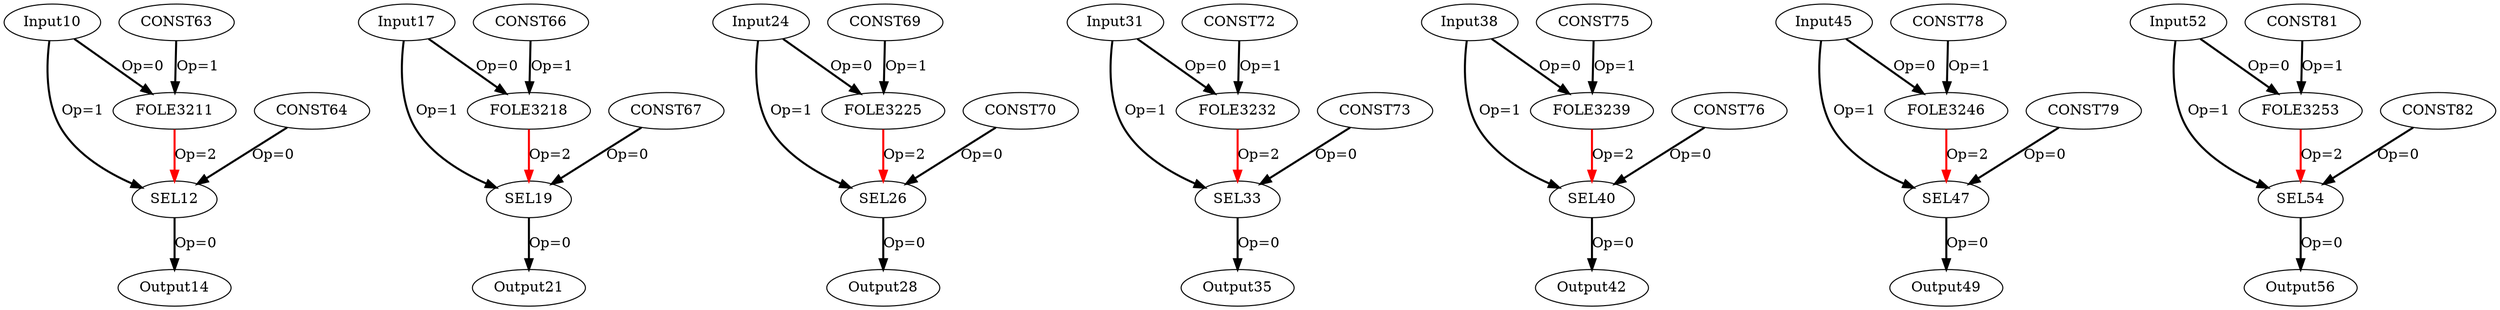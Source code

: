 Digraph G {
Input10[opcode=Input, ref_name="arg", size="7144", offset="0, 0", pattern="28, 16, 28, 16"];
FOLE3211[opcode=FOLE32];
SEL12[opcode=SEL];
Output14[opcode=Output, ref_name="arg1", size="7144", offset="0, 0", pattern="28, 16, 28, 16"];
Input17[opcode=Input, ref_name="arg", size="7144", offset="0, 4", pattern="28, 16, 28, 16"];
FOLE3218[opcode=FOLE32];
SEL19[opcode=SEL];
Output21[opcode=Output, ref_name="arg1", size="7148", offset="0, 4", pattern="28, 16, 28, 16"];
Input24[opcode=Input, ref_name="arg", size="7144", offset="0, 8", pattern="28, 16, 28, 16"];
FOLE3225[opcode=FOLE32];
SEL26[opcode=SEL];
Output28[opcode=Output, ref_name="arg1", size="7144", offset="8, 0", pattern="28, 16, 28, 16"];
Input31[opcode=Input, ref_name="arg", size="7144", offset="0, 12", pattern="28, 16, 28, 16"];
FOLE3232[opcode=FOLE32];
SEL33[opcode=SEL];
Output35[opcode=Output, ref_name="arg1", size="7148", offset="8, 4", pattern="28, 16, 28, 16"];
Input38[opcode=Input, ref_name="arg", size="7144", offset="0, 16", pattern="28, 16, 28, 16"];
FOLE3239[opcode=FOLE32];
SEL40[opcode=SEL];
Output42[opcode=Output, ref_name="arg1", size="7144", offset="16, 0", pattern="28, 16, 28, 16"];
Input45[opcode=Input, ref_name="arg", size="7144", offset="0, 20", pattern="28, 16, 28, 16"];
FOLE3246[opcode=FOLE32];
SEL47[opcode=SEL];
Output49[opcode=Output, ref_name="arg1", size="7148", offset="16, 4", pattern="28, 16, 28, 16"];
Input52[opcode=Input, ref_name="arg", size="7144", offset="0, 24", pattern="28, 16, 28, 16"];
FOLE3253[opcode=FOLE32];
SEL54[opcode=SEL];
Output56[opcode=Output, ref_name="arg1", size="7144", offset="24, 0", pattern="28, 16, 28, 16"];
CONST63[opcode=CONST, value=0];
CONST64[opcode=CONST, value=0];
CONST66[opcode=CONST, value=0];
CONST67[opcode=CONST, value=0];
CONST69[opcode=CONST, value=0];
CONST70[opcode=CONST, value=0];
CONST72[opcode=CONST, value=0];
CONST73[opcode=CONST, value=0];
CONST75[opcode=CONST, value=0];
CONST76[opcode=CONST, value=0];
CONST78[opcode=CONST, value=0];
CONST79[opcode=CONST, value=0];
CONST81[opcode=CONST, value=0];
CONST82[opcode=CONST, value=0];
Input10 -> SEL12[operand = 1 ,color = black, style = bold, label = "Op=1"];
Input10 -> FOLE3211[operand = 0 ,color = black, style = bold, label = "Op=0"];
CONST63 -> FOLE3211[operand = 1 ,color = black, style = bold, label = "Op=1"];
FOLE3211 -> SEL12[operand = 2 ,color = red, style = bold, label = "Op=2"];
CONST64 -> SEL12[operand = 0 ,color = black, style = bold, label = "Op=0"];
SEL12 -> Output14[operand = 0 ,color = black, style = bold, label = "Op=0"];
Input17 -> SEL19[operand = 1 ,color = black, style = bold, label = "Op=1"];
Input17 -> FOLE3218[operand = 0 ,color = black, style = bold, label = "Op=0"];
CONST66 -> FOLE3218[operand = 1 ,color = black, style = bold, label = "Op=1"];
FOLE3218 -> SEL19[operand = 2 ,color = red, style = bold, label = "Op=2"];
CONST67 -> SEL19[operand = 0 ,color = black, style = bold, label = "Op=0"];
SEL19 -> Output21[operand = 0 ,color = black, style = bold, label = "Op=0"];
Input24 -> SEL26[operand = 1 ,color = black, style = bold, label = "Op=1"];
Input24 -> FOLE3225[operand = 0 ,color = black, style = bold, label = "Op=0"];
CONST69 -> FOLE3225[operand = 1 ,color = black, style = bold, label = "Op=1"];
FOLE3225 -> SEL26[operand = 2 ,color = red, style = bold, label = "Op=2"];
CONST70 -> SEL26[operand = 0 ,color = black, style = bold, label = "Op=0"];
SEL26 -> Output28[operand = 0 ,color = black, style = bold, label = "Op=0"];
Input31 -> SEL33[operand = 1 ,color = black, style = bold, label = "Op=1"];
Input31 -> FOLE3232[operand = 0 ,color = black, style = bold, label = "Op=0"];
CONST72 -> FOLE3232[operand = 1 ,color = black, style = bold, label = "Op=1"];
FOLE3232 -> SEL33[operand = 2 ,color = red, style = bold, label = "Op=2"];
CONST73 -> SEL33[operand = 0 ,color = black, style = bold, label = "Op=0"];
SEL33 -> Output35[operand = 0 ,color = black, style = bold, label = "Op=0"];
Input38 -> SEL40[operand = 1 ,color = black, style = bold, label = "Op=1"];
Input38 -> FOLE3239[operand = 0 ,color = black, style = bold, label = "Op=0"];
CONST75 -> FOLE3239[operand = 1 ,color = black, style = bold, label = "Op=1"];
FOLE3239 -> SEL40[operand = 2 ,color = red, style = bold, label = "Op=2"];
CONST76 -> SEL40[operand = 0 ,color = black, style = bold, label = "Op=0"];
SEL40 -> Output42[operand = 0 ,color = black, style = bold, label = "Op=0"];
Input45 -> SEL47[operand = 1 ,color = black, style = bold, label = "Op=1"];
Input45 -> FOLE3246[operand = 0 ,color = black, style = bold, label = "Op=0"];
CONST78 -> FOLE3246[operand = 1 ,color = black, style = bold, label = "Op=1"];
FOLE3246 -> SEL47[operand = 2 ,color = red, style = bold, label = "Op=2"];
CONST79 -> SEL47[operand = 0 ,color = black, style = bold, label = "Op=0"];
SEL47 -> Output49[operand = 0 ,color = black, style = bold, label = "Op=0"];
Input52 -> SEL54[operand = 1 ,color = black, style = bold, label = "Op=1"];
Input52 -> FOLE3253[operand = 0 ,color = black, style = bold, label = "Op=0"];
CONST81 -> FOLE3253[operand = 1 ,color = black, style = bold, label = "Op=1"];
FOLE3253 -> SEL54[operand = 2 ,color = red, style = bold, label = "Op=2"];
CONST82 -> SEL54[operand = 0 ,color = black, style = bold, label = "Op=0"];
SEL54 -> Output56[operand = 0 ,color = black, style = bold, label = "Op=0"];
}
